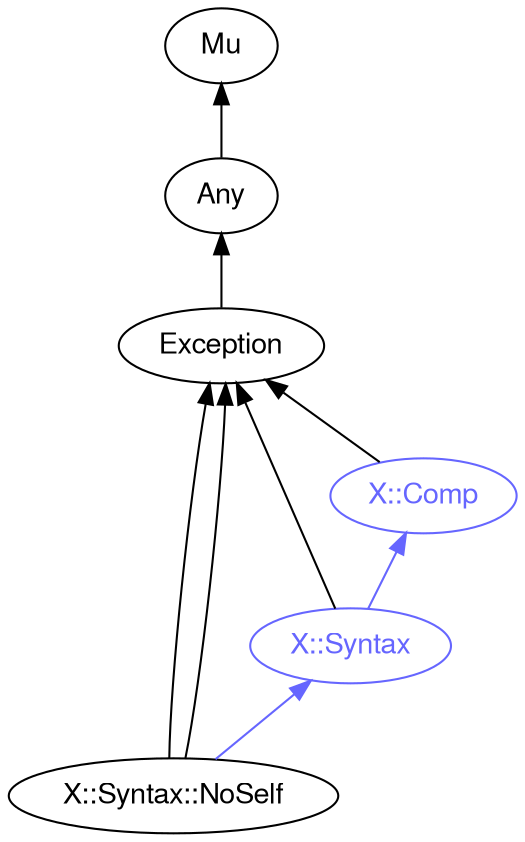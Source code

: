 digraph "perl6-type-graph" {
    rankdir=BT;
    splines=polyline;
    overlap=false; 
    // Types
    "X::Syntax::NoSelf" [color="#000000", fontcolor="#000000", href="/type/X::Syntax::NoSelf", fontname="FreeSans"];
    "Mu" [color="#000000", fontcolor="#000000", href="/type/Mu", fontname="FreeSans"];
    "Any" [color="#000000", fontcolor="#000000", href="/type/Any", fontname="FreeSans"];
    "Exception" [color="#000000", fontcolor="#000000", href="/type/Exception", fontname="FreeSans"];
    "X::Comp" [color="#6666FF", fontcolor="#6666FF", href="/type/X::Comp", fontname="FreeSans"];
    "X::Syntax" [color="#6666FF", fontcolor="#6666FF", href="/type/X::Syntax", fontname="FreeSans"];

    // Superclasses
    "X::Syntax::NoSelf" -> "Exception" [color="#000000"];
    "X::Syntax::NoSelf" -> "Exception" [color="#000000"];
    "Any" -> "Mu" [color="#000000"];
    "Exception" -> "Any" [color="#000000"];
    "X::Comp" -> "Exception" [color="#000000"];
    "X::Syntax" -> "Exception" [color="#000000"];

    // Roles
    "X::Syntax::NoSelf" -> "X::Syntax" [color="#6666FF"];
    "X::Syntax" -> "X::Comp" [color="#6666FF"];
}
